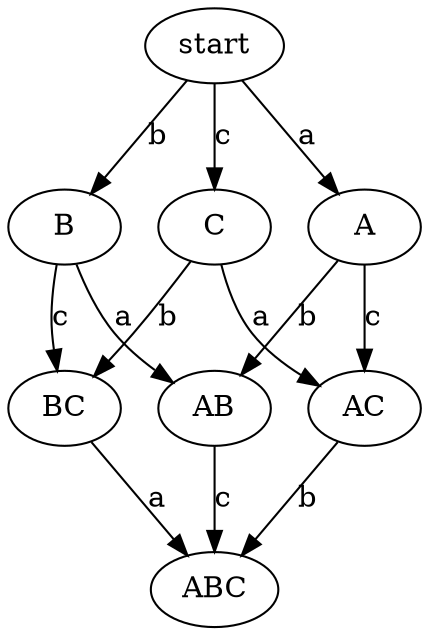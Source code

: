 digraph G {
	"start" -> "A" [label="a"]
	"start" -> "C" [label="c"]
	"start" -> "B" [label="b"]
	"BC" -> "ABC" [label="a"]
	"AB" -> "ABC" [label="c"]
	"A" -> "AB" [label="b"]
	"A" -> "AC" [label="c"]
	"C" -> "BC" [label="b"]
	"C" -> "AC" [label="a"]
	"AC" -> "ABC" [label="b"]
	"B" -> "BC" [label="c"]
	"B" -> "AB" [label="a"]
} 
 /* 
	<ABC -b-> AC / <ABC -a-> BC
	<BC -c-> B / <BC -b-> C
	<AC -a-> C / <AC -c-> A
	<AB -b-> A / <AB -a-> B
	<AB -a-> B / <AB -b-> A
	<ABC -a-> BC / <ABC -c-> AB
	<BC -b-> C / <BC -c-> B
	<AC -c-> A / <AC -a-> C
	<ABC -b-> AC / <ABC -c-> AB
	<ABC -c-> AB / <ABC -b-> AC
	<ABC -a-> BC / <ABC -b-> AC
	<ABC -c-> AB / <ABC -a-> BC
*/